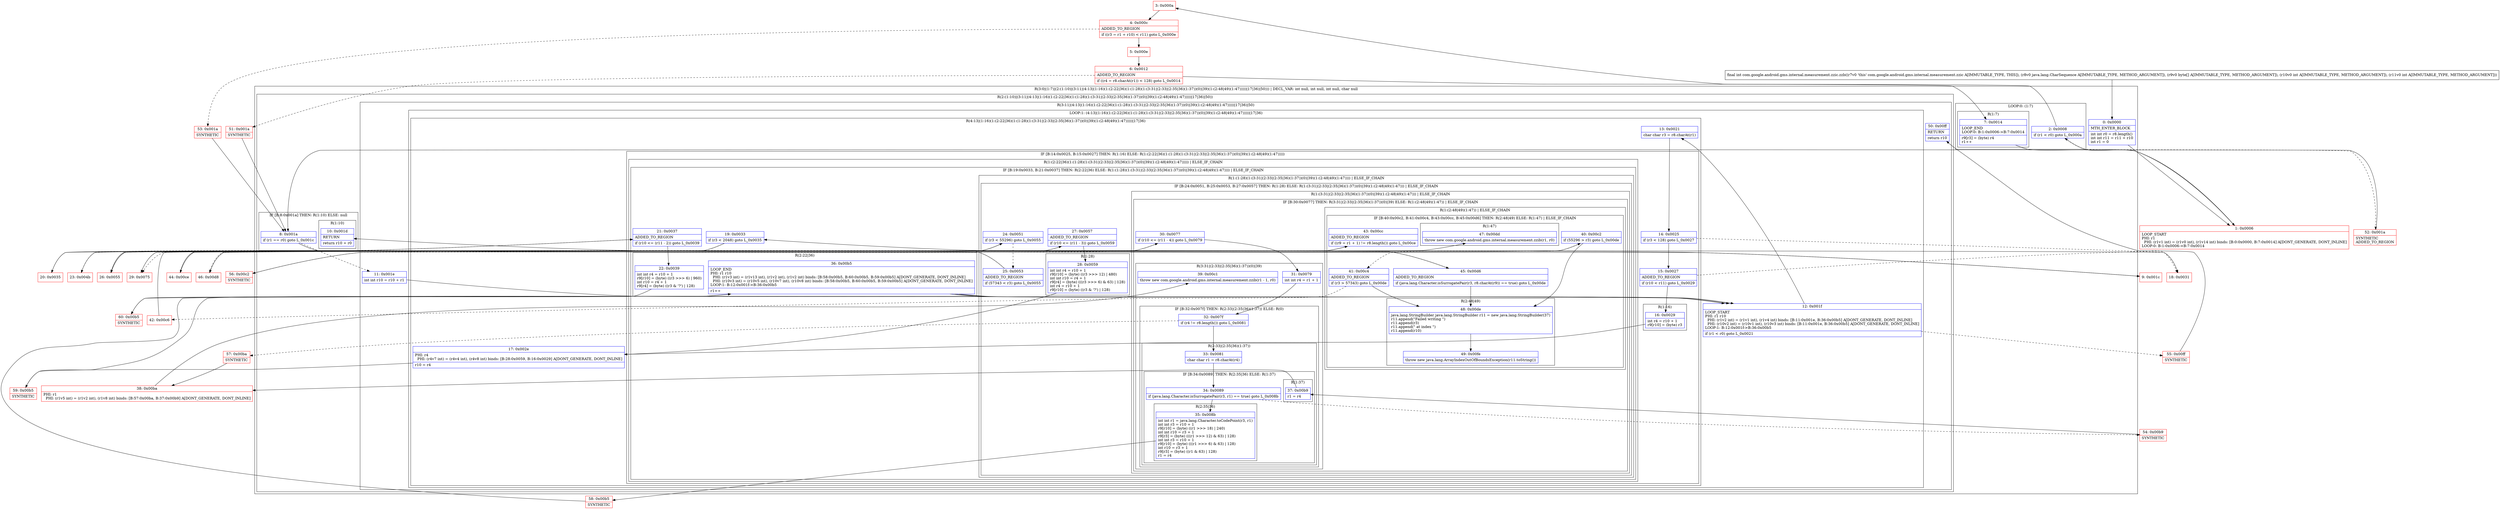 digraph "CFG forcom.google.android.gms.internal.measurement.zzic.zzb(Ljava\/lang\/CharSequence;[BII)I" {
subgraph cluster_Region_1461942587 {
label = "R(3:0|(1:7)|(2:(1:10)|(3:11|(4:13|(1:16)(1:(2:22|36)(1:(1:28)(1:(3:31|(2:33|(2:35|36)(1:37))(0)|39)(1:(2:48|49)(1:47)))))|17|36)|50))) | DECL_VAR: int null, int null, int null, char null\l";
node [shape=record,color=blue];
Node_0 [shape=record,label="{0\:\ 0x0000|MTH_ENTER_BLOCK\l|int int r0 = r8.length()\lint int r11 = r11 + r10\lint r1 = 0\l}"];
subgraph cluster_LoopRegion_2077314676 {
label = "LOOP:0: (1:7)";
node [shape=record,color=blue];
Node_2 [shape=record,label="{2\:\ 0x0008|if (r1 \< r0) goto L_0x000a\l}"];
subgraph cluster_Region_1235087736 {
label = "R(1:7)";
node [shape=record,color=blue];
Node_7 [shape=record,label="{7\:\ 0x0014|LOOP_END\lLOOP:0: B:1:0x0006\-\>B:7:0x0014\l|r9[r3] = (byte) r4\lr1++\l}"];
}
}
subgraph cluster_Region_898613609 {
label = "R(2:(1:10)|(3:11|(4:13|(1:16)(1:(2:22|36)(1:(1:28)(1:(3:31|(2:33|(2:35|36)(1:37))(0)|39)(1:(2:48|49)(1:47)))))|17|36)|50))";
node [shape=record,color=blue];
subgraph cluster_IfRegion_1893423608 {
label = "IF [B:8:0x001a] THEN: R(1:10) ELSE: null";
node [shape=record,color=blue];
Node_8 [shape=record,label="{8\:\ 0x001a|if (r1 == r0) goto L_0x001c\l}"];
subgraph cluster_Region_145908893 {
label = "R(1:10)";
node [shape=record,color=blue];
Node_10 [shape=record,label="{10\:\ 0x001d|RETURN\l|return r10 + r0\l}"];
}
}
subgraph cluster_Region_499746346 {
label = "R(3:11|(4:13|(1:16)(1:(2:22|36)(1:(1:28)(1:(3:31|(2:33|(2:35|36)(1:37))(0)|39)(1:(2:48|49)(1:47)))))|17|36)|50)";
node [shape=record,color=blue];
Node_11 [shape=record,label="{11\:\ 0x001e|int int r10 = r10 + r1\l}"];
subgraph cluster_LoopRegion_1142173201 {
label = "LOOP:1: (4:13|(1:16)(1:(2:22|36)(1:(1:28)(1:(3:31|(2:33|(2:35|36)(1:37))(0)|39)(1:(2:48|49)(1:47)))))|17|36)";
node [shape=record,color=blue];
Node_12 [shape=record,label="{12\:\ 0x001f|LOOP_START\lPHI: r1 r10 \l  PHI: (r1v2 int) = (r1v1 int), (r1v4 int) binds: [B:11:0x001e, B:36:0x00b5] A[DONT_GENERATE, DONT_INLINE]\l  PHI: (r10v2 int) = (r10v1 int), (r10v3 int) binds: [B:11:0x001e, B:36:0x00b5] A[DONT_GENERATE, DONT_INLINE]\lLOOP:1: B:12:0x001f\-\>B:36:0x00b5\l|if (r1 \< r0) goto L_0x0021\l}"];
subgraph cluster_Region_1540090760 {
label = "R(4:13|(1:16)(1:(2:22|36)(1:(1:28)(1:(3:31|(2:33|(2:35|36)(1:37))(0)|39)(1:(2:48|49)(1:47)))))|17|36)";
node [shape=record,color=blue];
Node_13 [shape=record,label="{13\:\ 0x0021|char char r3 = r8.charAt(r1)\l}"];
subgraph cluster_IfRegion_83159086 {
label = "IF [B:14:0x0025, B:15:0x0027] THEN: R(1:16) ELSE: R(1:(2:22|36)(1:(1:28)(1:(3:31|(2:33|(2:35|36)(1:37))(0)|39)(1:(2:48|49)(1:47)))))";
node [shape=record,color=blue];
Node_14 [shape=record,label="{14\:\ 0x0025|if (r3 \< 128) goto L_0x0027\l}"];
Node_15 [shape=record,label="{15\:\ 0x0027|ADDED_TO_REGION\l|if (r10 \< r11) goto L_0x0029\l}"];
subgraph cluster_Region_222661745 {
label = "R(1:16)";
node [shape=record,color=blue];
Node_16 [shape=record,label="{16\:\ 0x0029|int r4 = r10 + 1\lr9[r10] = (byte) r3\l}"];
}
subgraph cluster_Region_1463289830 {
label = "R(1:(2:22|36)(1:(1:28)(1:(3:31|(2:33|(2:35|36)(1:37))(0)|39)(1:(2:48|49)(1:47))))) | ELSE_IF_CHAIN\l";
node [shape=record,color=blue];
subgraph cluster_IfRegion_1635072519 {
label = "IF [B:19:0x0033, B:21:0x0037] THEN: R(2:22|36) ELSE: R(1:(1:28)(1:(3:31|(2:33|(2:35|36)(1:37))(0)|39)(1:(2:48|49)(1:47)))) | ELSE_IF_CHAIN\l";
node [shape=record,color=blue];
Node_19 [shape=record,label="{19\:\ 0x0033|if (r3 \< 2048) goto L_0x0035\l}"];
Node_21 [shape=record,label="{21\:\ 0x0037|ADDED_TO_REGION\l|if (r10 \<= (r11 \- 2)) goto L_0x0039\l}"];
subgraph cluster_Region_484291217 {
label = "R(2:22|36)";
node [shape=record,color=blue];
Node_22 [shape=record,label="{22\:\ 0x0039|int int r4 = r10 + 1\lr9[r10] = (byte) ((r3 \>\>\> 6) \| 960)\lint r10 = r4 + 1\lr9[r4] = (byte) ((r3 & '?') \| 128)\l}"];
Node_36 [shape=record,label="{36\:\ 0x00b5|LOOP_END\lPHI: r1 r10 \l  PHI: (r1v3 int) = (r1v13 int), (r1v2 int), (r1v2 int) binds: [B:58:0x00b5, B:60:0x00b5, B:59:0x00b5] A[DONT_GENERATE, DONT_INLINE]\l  PHI: (r10v3 int) = (r10v5 int), (r10v7 int), (r10v8 int) binds: [B:58:0x00b5, B:60:0x00b5, B:59:0x00b5] A[DONT_GENERATE, DONT_INLINE]\lLOOP:1: B:12:0x001f\-\>B:36:0x00b5\l|r1++\l}"];
}
subgraph cluster_Region_2098661997 {
label = "R(1:(1:28)(1:(3:31|(2:33|(2:35|36)(1:37))(0)|39)(1:(2:48|49)(1:47)))) | ELSE_IF_CHAIN\l";
node [shape=record,color=blue];
subgraph cluster_IfRegion_1877738242 {
label = "IF [B:24:0x0051, B:25:0x0053, B:27:0x0057] THEN: R(1:28) ELSE: R(1:(3:31|(2:33|(2:35|36)(1:37))(0)|39)(1:(2:48|49)(1:47))) | ELSE_IF_CHAIN\l";
node [shape=record,color=blue];
Node_24 [shape=record,label="{24\:\ 0x0051|if (r3 \< 55296) goto L_0x0055\l}"];
Node_25 [shape=record,label="{25\:\ 0x0053|ADDED_TO_REGION\l|if (57343 \< r3) goto L_0x0055\l}"];
Node_27 [shape=record,label="{27\:\ 0x0057|ADDED_TO_REGION\l|if (r10 \<= (r11 \- 3)) goto L_0x0059\l}"];
subgraph cluster_Region_729135760 {
label = "R(1:28)";
node [shape=record,color=blue];
Node_28 [shape=record,label="{28\:\ 0x0059|int int r4 = r10 + 1\lr9[r10] = (byte) ((r3 \>\>\> 12) \| 480)\lint int r10 = r4 + 1\lr9[r4] = (byte) (((r3 \>\>\> 6) & 63) \| 128)\lint r4 = r10 + 1\lr9[r10] = (byte) ((r3 & '?') \| 128)\l}"];
}
subgraph cluster_Region_200245955 {
label = "R(1:(3:31|(2:33|(2:35|36)(1:37))(0)|39)(1:(2:48|49)(1:47))) | ELSE_IF_CHAIN\l";
node [shape=record,color=blue];
subgraph cluster_IfRegion_1061918926 {
label = "IF [B:30:0x0077] THEN: R(3:31|(2:33|(2:35|36)(1:37))(0)|39) ELSE: R(1:(2:48|49)(1:47)) | ELSE_IF_CHAIN\l";
node [shape=record,color=blue];
Node_30 [shape=record,label="{30\:\ 0x0077|if (r10 \<= (r11 \- 4)) goto L_0x0079\l}"];
subgraph cluster_Region_893872649 {
label = "R(3:31|(2:33|(2:35|36)(1:37))(0)|39)";
node [shape=record,color=blue];
Node_31 [shape=record,label="{31\:\ 0x0079|int int r4 = r1 + 1\l}"];
subgraph cluster_IfRegion_394302565 {
label = "IF [B:32:0x007f] THEN: R(2:33|(2:35|36)(1:37)) ELSE: R(0)";
node [shape=record,color=blue];
Node_32 [shape=record,label="{32\:\ 0x007f|if (r4 != r8.length()) goto L_0x0081\l}"];
subgraph cluster_Region_287776063 {
label = "R(2:33|(2:35|36)(1:37))";
node [shape=record,color=blue];
Node_33 [shape=record,label="{33\:\ 0x0081|char char r1 = r8.charAt(r4)\l}"];
subgraph cluster_IfRegion_906473680 {
label = "IF [B:34:0x0089] THEN: R(2:35|36) ELSE: R(1:37)";
node [shape=record,color=blue];
Node_34 [shape=record,label="{34\:\ 0x0089|if (java.lang.Character.isSurrogatePair(r3, r1) == true) goto L_0x008b\l}"];
subgraph cluster_Region_1420826127 {
label = "R(2:35|36)";
node [shape=record,color=blue];
Node_35 [shape=record,label="{35\:\ 0x008b|int int r1 = java.lang.Character.toCodePoint(r3, r1)\lint int r3 = r10 + 1\lr9[r10] = (byte) ((r1 \>\>\> 18) \| 240)\lint int r10 = r3 + 1\lr9[r3] = (byte) (((r1 \>\>\> 12) & 63) \| 128)\lint int r3 = r10 + 1\lr9[r10] = (byte) (((r1 \>\>\> 6) & 63) \| 128)\lint r10 = r3 + 1\lr9[r3] = (byte) ((r1 & 63) \| 128)\lr1 = r4\l}"];
Node_36 [shape=record,label="{36\:\ 0x00b5|LOOP_END\lPHI: r1 r10 \l  PHI: (r1v3 int) = (r1v13 int), (r1v2 int), (r1v2 int) binds: [B:58:0x00b5, B:60:0x00b5, B:59:0x00b5] A[DONT_GENERATE, DONT_INLINE]\l  PHI: (r10v3 int) = (r10v5 int), (r10v7 int), (r10v8 int) binds: [B:58:0x00b5, B:60:0x00b5, B:59:0x00b5] A[DONT_GENERATE, DONT_INLINE]\lLOOP:1: B:12:0x001f\-\>B:36:0x00b5\l|r1++\l}"];
}
subgraph cluster_Region_941983191 {
label = "R(1:37)";
node [shape=record,color=blue];
Node_37 [shape=record,label="{37\:\ 0x00b9|r1 = r4\l}"];
}
}
}
subgraph cluster_Region_1084268126 {
label = "R(0)";
node [shape=record,color=blue];
}
}
Node_39 [shape=record,label="{39\:\ 0x00c1|throw new com.google.android.gms.internal.measurement.zzib(r1 \- 1, r0)\l}"];
}
subgraph cluster_Region_1462806171 {
label = "R(1:(2:48|49)(1:47)) | ELSE_IF_CHAIN\l";
node [shape=record,color=blue];
subgraph cluster_IfRegion_425372080 {
label = "IF [B:40:0x00c2, B:41:0x00c4, B:43:0x00cc, B:45:0x00d6] THEN: R(2:48|49) ELSE: R(1:47) | ELSE_IF_CHAIN\l";
node [shape=record,color=blue];
Node_40 [shape=record,label="{40\:\ 0x00c2|if (55296 \> r3) goto L_0x00de\l}"];
Node_41 [shape=record,label="{41\:\ 0x00c4|ADDED_TO_REGION\l|if (r3 \> 57343) goto L_0x00de\l}"];
Node_43 [shape=record,label="{43\:\ 0x00cc|ADDED_TO_REGION\l|if ((r9 = r1 + 1) != r8.length()) goto L_0x00ce\l}"];
Node_45 [shape=record,label="{45\:\ 0x00d6|ADDED_TO_REGION\l|if (java.lang.Character.isSurrogatePair(r3, r8.charAt(r9)) == true) goto L_0x00de\l}"];
subgraph cluster_Region_2052882690 {
label = "R(2:48|49)";
node [shape=record,color=blue];
Node_48 [shape=record,label="{48\:\ 0x00de|java.lang.StringBuilder java.lang.StringBuilder r11 = new java.lang.StringBuilder(37)\lr11.append(\"Failed writing \")\lr11.append(r3)\lr11.append(\" at index \")\lr11.append(r10)\l}"];
Node_49 [shape=record,label="{49\:\ 0x00fe|throw new java.lang.ArrayIndexOutOfBoundsException(r11.toString())\l}"];
}
subgraph cluster_Region_536474048 {
label = "R(1:47)";
node [shape=record,color=blue];
Node_47 [shape=record,label="{47\:\ 0x00dd|throw new com.google.android.gms.internal.measurement.zzib(r1, r0)\l}"];
}
}
}
}
}
}
}
}
}
}
Node_17 [shape=record,label="{17\:\ 0x002e|PHI: r4 \l  PHI: (r4v7 int) = (r4v4 int), (r4v8 int) binds: [B:28:0x0059, B:16:0x0029] A[DONT_GENERATE, DONT_INLINE]\l|r10 = r4\l}"];
Node_36 [shape=record,label="{36\:\ 0x00b5|LOOP_END\lPHI: r1 r10 \l  PHI: (r1v3 int) = (r1v13 int), (r1v2 int), (r1v2 int) binds: [B:58:0x00b5, B:60:0x00b5, B:59:0x00b5] A[DONT_GENERATE, DONT_INLINE]\l  PHI: (r10v3 int) = (r10v5 int), (r10v7 int), (r10v8 int) binds: [B:58:0x00b5, B:60:0x00b5, B:59:0x00b5] A[DONT_GENERATE, DONT_INLINE]\lLOOP:1: B:12:0x001f\-\>B:36:0x00b5\l|r1++\l}"];
}
}
Node_50 [shape=record,label="{50\:\ 0x00ff|RETURN\l|return r10\l}"];
}
}
}
Node_1 [shape=record,color=red,label="{1\:\ 0x0006|LOOP_START\lPHI: r1 \l  PHI: (r1v1 int) = (r1v0 int), (r1v14 int) binds: [B:0:0x0000, B:7:0x0014] A[DONT_GENERATE, DONT_INLINE]\lLOOP:0: B:1:0x0006\-\>B:7:0x0014\l}"];
Node_3 [shape=record,color=red,label="{3\:\ 0x000a}"];
Node_4 [shape=record,color=red,label="{4\:\ 0x000c|ADDED_TO_REGION\l|if ((r3 = r1 + r10) \< r11) goto L_0x000e\l}"];
Node_5 [shape=record,color=red,label="{5\:\ 0x000e}"];
Node_6 [shape=record,color=red,label="{6\:\ 0x0012|ADDED_TO_REGION\l|if ((r4 = r8.charAt(r1)) \< 128) goto L_0x0014\l}"];
Node_9 [shape=record,color=red,label="{9\:\ 0x001c}"];
Node_18 [shape=record,color=red,label="{18\:\ 0x0031}"];
Node_20 [shape=record,color=red,label="{20\:\ 0x0035}"];
Node_23 [shape=record,color=red,label="{23\:\ 0x004b}"];
Node_26 [shape=record,color=red,label="{26\:\ 0x0055}"];
Node_29 [shape=record,color=red,label="{29\:\ 0x0075}"];
Node_38 [shape=record,color=red,label="{38\:\ 0x00ba|PHI: r1 \l  PHI: (r1v5 int) = (r1v2 int), (r1v8 int) binds: [B:57:0x00ba, B:37:0x00b9] A[DONT_GENERATE, DONT_INLINE]\l}"];
Node_42 [shape=record,color=red,label="{42\:\ 0x00c6}"];
Node_44 [shape=record,color=red,label="{44\:\ 0x00ce}"];
Node_46 [shape=record,color=red,label="{46\:\ 0x00d8}"];
Node_51 [shape=record,color=red,label="{51\:\ 0x001a|SYNTHETIC\l}"];
Node_52 [shape=record,color=red,label="{52\:\ 0x001a|SYNTHETIC\lADDED_TO_REGION\l}"];
Node_53 [shape=record,color=red,label="{53\:\ 0x001a|SYNTHETIC\l}"];
Node_54 [shape=record,color=red,label="{54\:\ 0x00b9|SYNTHETIC\l}"];
Node_55 [shape=record,color=red,label="{55\:\ 0x00ff|SYNTHETIC\l}"];
Node_56 [shape=record,color=red,label="{56\:\ 0x00c2|SYNTHETIC\l}"];
Node_57 [shape=record,color=red,label="{57\:\ 0x00ba|SYNTHETIC\l}"];
Node_58 [shape=record,color=red,label="{58\:\ 0x00b5|SYNTHETIC\l}"];
Node_59 [shape=record,color=red,label="{59\:\ 0x00b5|SYNTHETIC\l}"];
Node_60 [shape=record,color=red,label="{60\:\ 0x00b5|SYNTHETIC\l}"];
MethodNode[shape=record,label="{final int com.google.android.gms.internal.measurement.zzic.zzb((r7v0 'this' com.google.android.gms.internal.measurement.zzic A[IMMUTABLE_TYPE, THIS]), (r8v0 java.lang.CharSequence A[IMMUTABLE_TYPE, METHOD_ARGUMENT]), (r9v0 byte[] A[IMMUTABLE_TYPE, METHOD_ARGUMENT]), (r10v0 int A[IMMUTABLE_TYPE, METHOD_ARGUMENT]), (r11v0 int A[IMMUTABLE_TYPE, METHOD_ARGUMENT])) }"];
MethodNode -> Node_0;
Node_0 -> Node_1;
Node_2 -> Node_3;
Node_2 -> Node_52[style=dashed];
Node_7 -> Node_1;
Node_8 -> Node_9;
Node_8 -> Node_11[style=dashed];
Node_11 -> Node_12;
Node_12 -> Node_13;
Node_12 -> Node_55[style=dashed];
Node_13 -> Node_14;
Node_14 -> Node_15;
Node_14 -> Node_18[style=dashed];
Node_15 -> Node_16;
Node_15 -> Node_18[style=dashed];
Node_16 -> Node_17;
Node_19 -> Node_20;
Node_19 -> Node_23[style=dashed];
Node_21 -> Node_22;
Node_21 -> Node_23[style=dashed];
Node_22 -> Node_60;
Node_36 -> Node_12;
Node_24 -> Node_25[style=dashed];
Node_24 -> Node_26;
Node_25 -> Node_26;
Node_25 -> Node_29[style=dashed];
Node_27 -> Node_28;
Node_27 -> Node_29[style=dashed];
Node_28 -> Node_17;
Node_30 -> Node_31;
Node_30 -> Node_56[style=dashed];
Node_31 -> Node_32;
Node_32 -> Node_33;
Node_32 -> Node_57[style=dashed];
Node_33 -> Node_34;
Node_34 -> Node_35;
Node_34 -> Node_54[style=dashed];
Node_35 -> Node_58;
Node_36 -> Node_12;
Node_37 -> Node_38;
Node_40 -> Node_41[style=dashed];
Node_40 -> Node_48;
Node_41 -> Node_42[style=dashed];
Node_41 -> Node_48;
Node_43 -> Node_44;
Node_43 -> Node_46[style=dashed];
Node_45 -> Node_46[style=dashed];
Node_45 -> Node_48;
Node_48 -> Node_49;
Node_17 -> Node_59;
Node_36 -> Node_12;
Node_1 -> Node_2;
Node_3 -> Node_4;
Node_4 -> Node_5;
Node_4 -> Node_53[style=dashed];
Node_5 -> Node_6;
Node_6 -> Node_7;
Node_6 -> Node_51[style=dashed];
Node_9 -> Node_10;
Node_18 -> Node_19;
Node_20 -> Node_21;
Node_23 -> Node_24;
Node_26 -> Node_27;
Node_29 -> Node_30;
Node_38 -> Node_39;
Node_42 -> Node_43;
Node_44 -> Node_45;
Node_46 -> Node_47;
Node_51 -> Node_8;
Node_52 -> Node_8;
Node_53 -> Node_8;
Node_54 -> Node_37;
Node_55 -> Node_50;
Node_56 -> Node_40;
Node_57 -> Node_38;
Node_58 -> Node_36;
Node_59 -> Node_36;
Node_60 -> Node_36;
}

